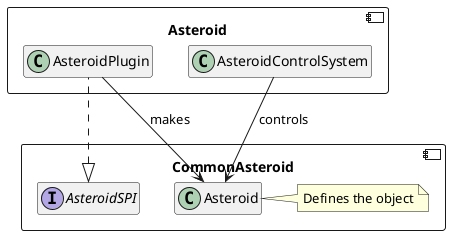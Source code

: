 @startuml
hide empty members
component CommonAsteroid {
    class Asteroid
    note right of Asteroid : Defines the object
    interface AsteroidSPI
}

component Asteroid {
    class AsteroidControlSystem
    class AsteroidPlugin implements CommonAsteroid.AsteroidSPI
}

AsteroidControlSystem --> CommonAsteroid.Asteroid : controls
AsteroidPlugin --> CommonAsteroid.Asteroid : makes
@enduml